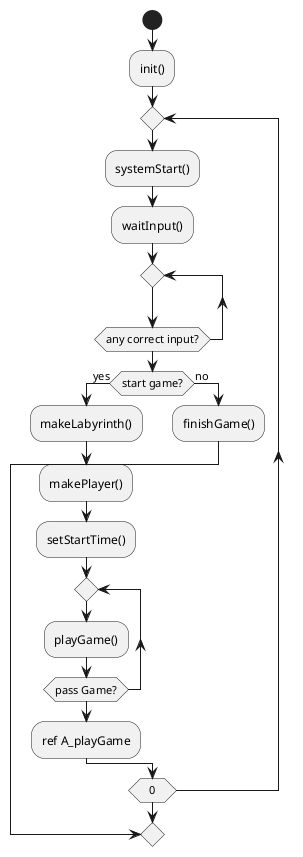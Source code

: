 @startuml

start

:init();

repeat
    :systemStart();

    :waitInput();

    repeat
    repeat while (any correct input?)

    if (start game?) then (yes)
        :makeLabyrinth();
        :makePlayer();
        :setStartTime();

        repeat
            :playGame();
        repeat while (pass Game?)

        :ref A_playGame;

    else (no)
        :finishGame();
        break
    endif
repeat while (0)

@enduml